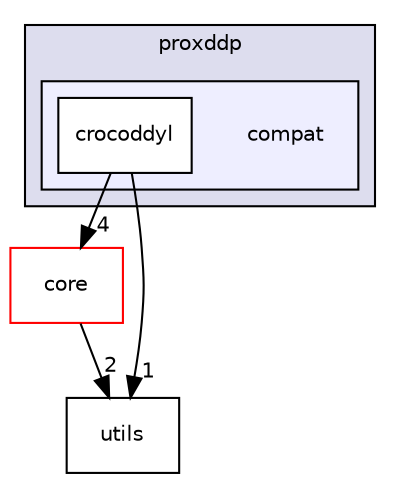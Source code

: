 digraph "include/proxddp/compat" {
  bgcolor=transparent;
  compound=true
  node [ fontsize="10", fontname="Helvetica"];
  edge [ labelfontsize="10", labelfontname="Helvetica"];
  subgraph clusterdir_b8f76124f2fc7662a7b313e987f48e6d {
    graph [ bgcolor="#ddddee", pencolor="black", label="proxddp" fontname="Helvetica", fontsize="10", URL="dir_b8f76124f2fc7662a7b313e987f48e6d.html"]
  subgraph clusterdir_7501df3cfc83eb12cdd04cd99cdc0f57 {
    graph [ bgcolor="#eeeeff", pencolor="black", label="" URL="dir_7501df3cfc83eb12cdd04cd99cdc0f57.html"];
    dir_7501df3cfc83eb12cdd04cd99cdc0f57 [shape=plaintext label="compat"];
    dir_b4eadd939abb7bc23078a55bb138eb6c [shape=box label="crocoddyl" color="black" fillcolor="white" style="filled" URL="dir_b4eadd939abb7bc23078a55bb138eb6c.html"];
  }
  }
  dir_232bb84d36e85fd30fe7e48597eb9660 [shape=box label="core" color="red" URL="dir_232bb84d36e85fd30fe7e48597eb9660.html"];
  dir_3191cd8ca837f3f104ddcc93c32886e2 [shape=box label="utils" URL="dir_3191cd8ca837f3f104ddcc93c32886e2.html"];
  dir_232bb84d36e85fd30fe7e48597eb9660->dir_3191cd8ca837f3f104ddcc93c32886e2 [headlabel="2", labeldistance=1.5 headhref="dir_000007_000010.html"];
  dir_b4eadd939abb7bc23078a55bb138eb6c->dir_232bb84d36e85fd30fe7e48597eb9660 [headlabel="4", labeldistance=1.5 headhref="dir_000004_000007.html"];
  dir_b4eadd939abb7bc23078a55bb138eb6c->dir_3191cd8ca837f3f104ddcc93c32886e2 [headlabel="1", labeldistance=1.5 headhref="dir_000004_000010.html"];
}
